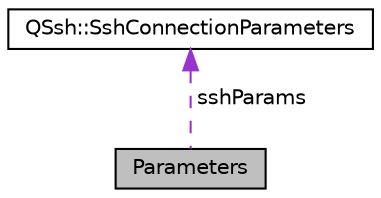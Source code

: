 digraph "Parameters"
{
  edge [fontname="Helvetica",fontsize="10",labelfontname="Helvetica",labelfontsize="10"];
  node [fontname="Helvetica",fontsize="10",shape=record];
  Node1 [label="Parameters",height=0.2,width=0.4,color="black", fillcolor="grey75", style="filled", fontcolor="black"];
  Node2 -> Node1 [dir="back",color="darkorchid3",fontsize="10",style="dashed",label=" sshParams" ,fontname="Helvetica"];
  Node2 [label="QSsh::SshConnectionParameters",height=0.2,width=0.4,color="black", fillcolor="white", style="filled",URL="$class_q_ssh_1_1_ssh_connection_parameters.html"];
}
